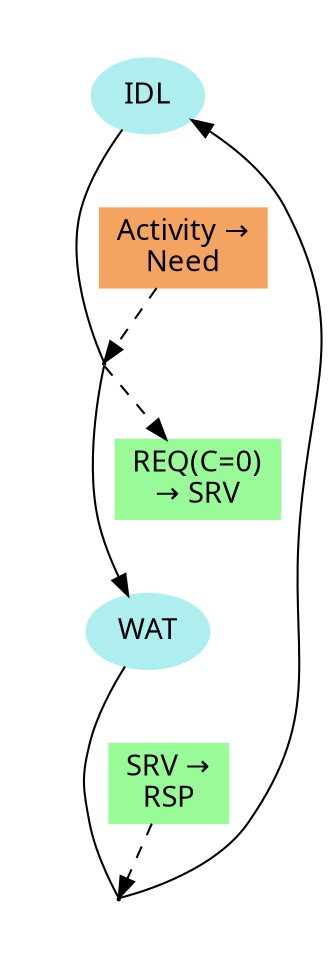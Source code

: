 digraph {
color=white;
concentrate=true;
graph [ fontname="sans-serif" ];
node [ fontname="sans-serif" ];
edge [ fontname="sans-serif" ];
subgraph cluster_0_false {
A_0_false [ label="IDL", shape=ellipse, style=filled, color=PaleTurquoise ];
subgraph cluster_0 {
T_0_18446744073709551615 [ shape=point, height=0.015, width=0.015 ];
D_0_18446744073709551615_0 [ label="Activity &#8594;\nNeed", shape=box, style=filled, color=SandyBrown ];
A_0_false -> D_0_18446744073709551615_0 [ style=invis ];
}
}
subgraph cluster_1_false {
A_1_false [ label="WAT", shape=ellipse, style=filled, color=PaleTurquoise ];
subgraph cluster_1 {
T_1_18446744073709551615 [ shape=point, height=0.015, width=0.015 ];
D_1_18446744073709551615_4 [ label="SRV &#8594;\nRSP", shape=box, style=filled, color=PaleGreen ];
A_1_false -> D_1_18446744073709551615_4 [ style=invis ];
}
}
A_0_false -> T_0_18446744073709551615 [ arrowhead=none, direction=forward ];
T_0_18446744073709551615 -> A_1_false [ constraint=true ];
D_0_18446744073709551615_0 -> T_0_18446744073709551615 [ style=dashed ];
S_0_18446744073709551615_1 [ label="REQ(C=0)\n&#8594; SRV", shape=box, style=filled, color=PaleGreen ];
T_0_18446744073709551615 -> S_0_18446744073709551615_1 [ style=dashed ];
S_0_18446744073709551615_1 -> A_1_false [ style=invis ];
A_1_false -> T_1_18446744073709551615 [ arrowhead=none, direction=forward ];
T_1_18446744073709551615 -> A_0_false [ constraint=false ];
D_1_18446744073709551615_4 -> T_1_18446744073709551615 [ style=dashed ];
}
